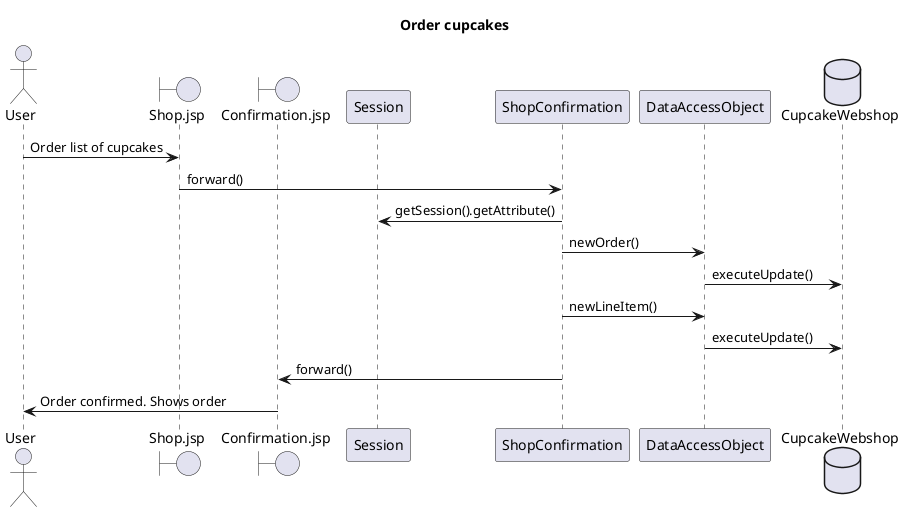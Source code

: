 @startuml

title Order cupcakes

actor User
boundary Shop.jsp
boundary Confirmation.jsp
participant Session
participant ShopConfirmation
participant DataAccessObject as DAO
database CupcakeWebshop as DB


User -> Shop.jsp : Order list of cupcakes
Shop.jsp -> ShopConfirmation : forward()
ShopConfirmation -> Session : getSession().getAttribute()
ShopConfirmation -> DAO : newOrder()
DAO -> DB : executeUpdate()
ShopConfirmation -> DAO : newLineItem()
DAO -> DB : executeUpdate()
ShopConfirmation -> Confirmation.jsp : forward()
Confirmation.jsp -> User : Order confirmed. Shows order


@enduml